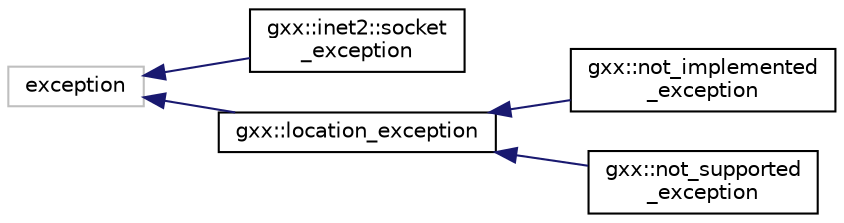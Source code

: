 digraph "Graphical Class Hierarchy"
{
  edge [fontname="Helvetica",fontsize="10",labelfontname="Helvetica",labelfontsize="10"];
  node [fontname="Helvetica",fontsize="10",shape=record];
  rankdir="LR";
  Node1 [label="exception",height=0.2,width=0.4,color="grey75", fillcolor="white", style="filled"];
  Node1 -> Node2 [dir="back",color="midnightblue",fontsize="10",style="solid",fontname="Helvetica"];
  Node2 [label="gxx::inet2::socket\l_exception",height=0.2,width=0.4,color="black", fillcolor="white", style="filled",URL="$structgxx_1_1inet2_1_1socket__exception.html"];
  Node1 -> Node3 [dir="back",color="midnightblue",fontsize="10",style="solid",fontname="Helvetica"];
  Node3 [label="gxx::location_exception",height=0.2,width=0.4,color="black", fillcolor="white", style="filled",URL="$classgxx_1_1location__exception.html"];
  Node3 -> Node4 [dir="back",color="midnightblue",fontsize="10",style="solid",fontname="Helvetica"];
  Node4 [label="gxx::not_implemented\l_exception",height=0.2,width=0.4,color="black", fillcolor="white", style="filled",URL="$structgxx_1_1not__implemented__exception.html"];
  Node3 -> Node5 [dir="back",color="midnightblue",fontsize="10",style="solid",fontname="Helvetica"];
  Node5 [label="gxx::not_supported\l_exception",height=0.2,width=0.4,color="black", fillcolor="white", style="filled",URL="$structgxx_1_1not__supported__exception.html"];
}
